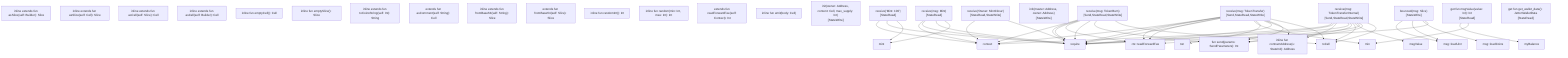 graph TD
    node_1["inline extends fun asSlice(self: Builder): Slice"]
    node_2["inline extends fun asSlice(self: Cell): Slice"]
    node_3["inline extends fun asCell(self: Slice): Cell"]
    node_4["inline extends fun asCell(self: Builder): Cell"]
    node_5["inline fun emptyCell(): Cell"]
    node_6["inline fun emptySlice(): Slice"]
    node_7["inline extends fun toCoinsString(self: Int): String"]
    node_8["extends fun asComment(self: String): Cell"]
    node_9["inline extends fun fromBase64(self: String): Slice"]
    node_10["extends fun fromBase64(self: Slice): Slice"]
    node_11["inline fun randomInt(): Int"]
    node_12["inline fun random(min: Int, max: Int): Int"]
    node_13["inline fun contractAddress(s: StateInit): Address"]
    node_14["extends fun readForwardFee(self: Context): Int"]
    node_15["fun send(params: SendParameters): Int"]
    node_16["inline fun emit(body: Cell)"]
    node_17["init(owner: Address, content: Cell, max_supply: Int)
[StateWrite]"]
    node_18["receive(msg: Mint)
[StateRead]"]
    node_19["receive('Mint: 100')
[StateRead]"]
    node_20["receive('Owner: MintClose')
[StateRead,StateWrite]"]
    node_21["init(master: Address, owner: Address)
[StateWrite]"]
    node_22["receive(msg: TokenTransfer)
[Send,StateRead,StateWrite]"]
    node_23["receive(msg: TokenTransferInternal)
[Send,StateRead,StateWrite]"]
    node_24["get fun msgValue(value: Int): Int
[StateRead]"]
    node_25["receive(msg: TokenBurn)
[Send,StateRead,StateWrite]"]
    node_26["bounced(msg: Slice)
[StateWrite]"]
    node_27["get fun get_wallet_data(): JettonWalletData
[StateRead]"]
    node_28["context"]
    node_29["require"]
    node_30["mint"]
    node_31["ctx::readForwardFee"]
    node_32["min"]
    node_33["ton"]
    node_34["toCell"]
    node_35["msgValue"]
    node_36["myBalance"]
    node_37["msg::loadUint"]
    node_38["msg::loadCoins"]
    node_18 --> node_28
    node_18 --> node_29
    node_18 --> node_29
    node_18 --> node_30
    node_19 --> node_28
    node_19 --> node_29
    node_19 --> node_30
    node_20 --> node_28
    node_20 --> node_29
    node_22 --> node_28
    node_22 --> node_29
    node_22 --> node_31
    node_22 --> node_31
    node_22 --> node_29
    node_22 --> node_32
    node_22 --> node_33
    node_22 --> node_29
    node_22 --> node_13
    node_22 --> node_15
    node_22 --> node_34
    node_23 --> node_28
    node_23 --> node_29
    node_23 --> node_13
    node_23 --> node_29
    node_23 --> node_15
    node_23 --> node_34
    node_23 --> node_35
    node_23 --> node_31
    node_23 --> node_15
    node_23 --> node_34
    node_24 --> node_36
    node_24 --> node_32
    node_25 --> node_28
    node_25 --> node_29
    node_25 --> node_29
    node_25 --> node_31
    node_25 --> node_29
    node_25 --> node_15
    node_25 --> node_34
    node_26 --> node_37
    node_26 --> node_37
    node_26 --> node_38
    node_26 --> node_29